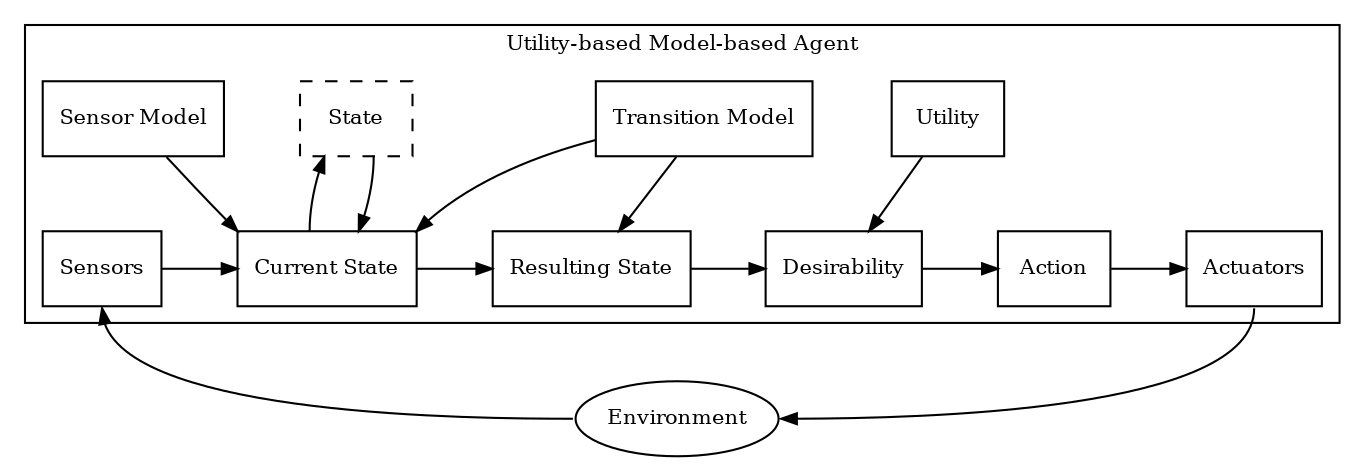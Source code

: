 digraph {
    nodesep = 0.5;
    ranksep = 0.5;
    fontsize = 10.0;
    node [shape="box", fontsize = 10.0];
    edge [arrowsize=0.75];
    subgraph cluster_agent {
        label="Utility-based Model-based Agent";
        {
            rank=same;
            old_state [label="State", style="dashed"];
            transition_model [label="Transition Model"];
            sensor_model [label="Sensor Model"];
            utility [label="Utility"];
        }
        {
            rank=same;
            sensors [label="Sensors"];
            current_state [label="Current State"];
            resulting_state [label="Resulting State"];
            desirability [label="Desirability"];
            action [label="Action"];
            actuators [label="Actuators"];
        }
    };
    environment [label="Environment", shape="oval"];
    transition_model -> current_state:ne;
    transition_model -> action [style=invisible, arrowhead=none];
    transition_model -> resulting_state;
    old_state -> current_state [dir="back"];
    old_state -> current_state;
    sensor_model -> current_state:nw;
    sensors -> current_state;
    current_state -> resulting_state;
    resulting_state -> desirability;
    utility -> desirability;
    transition_model -> desirability [style=invisible, arrowhead=none];
    desirability -> action;
    utility -> action [style=invisible, arrowhead=none];
    action -> actuators;
    sensors:s -> environment:w [dir="back"];
    actuators:s -> environment:e;
}
